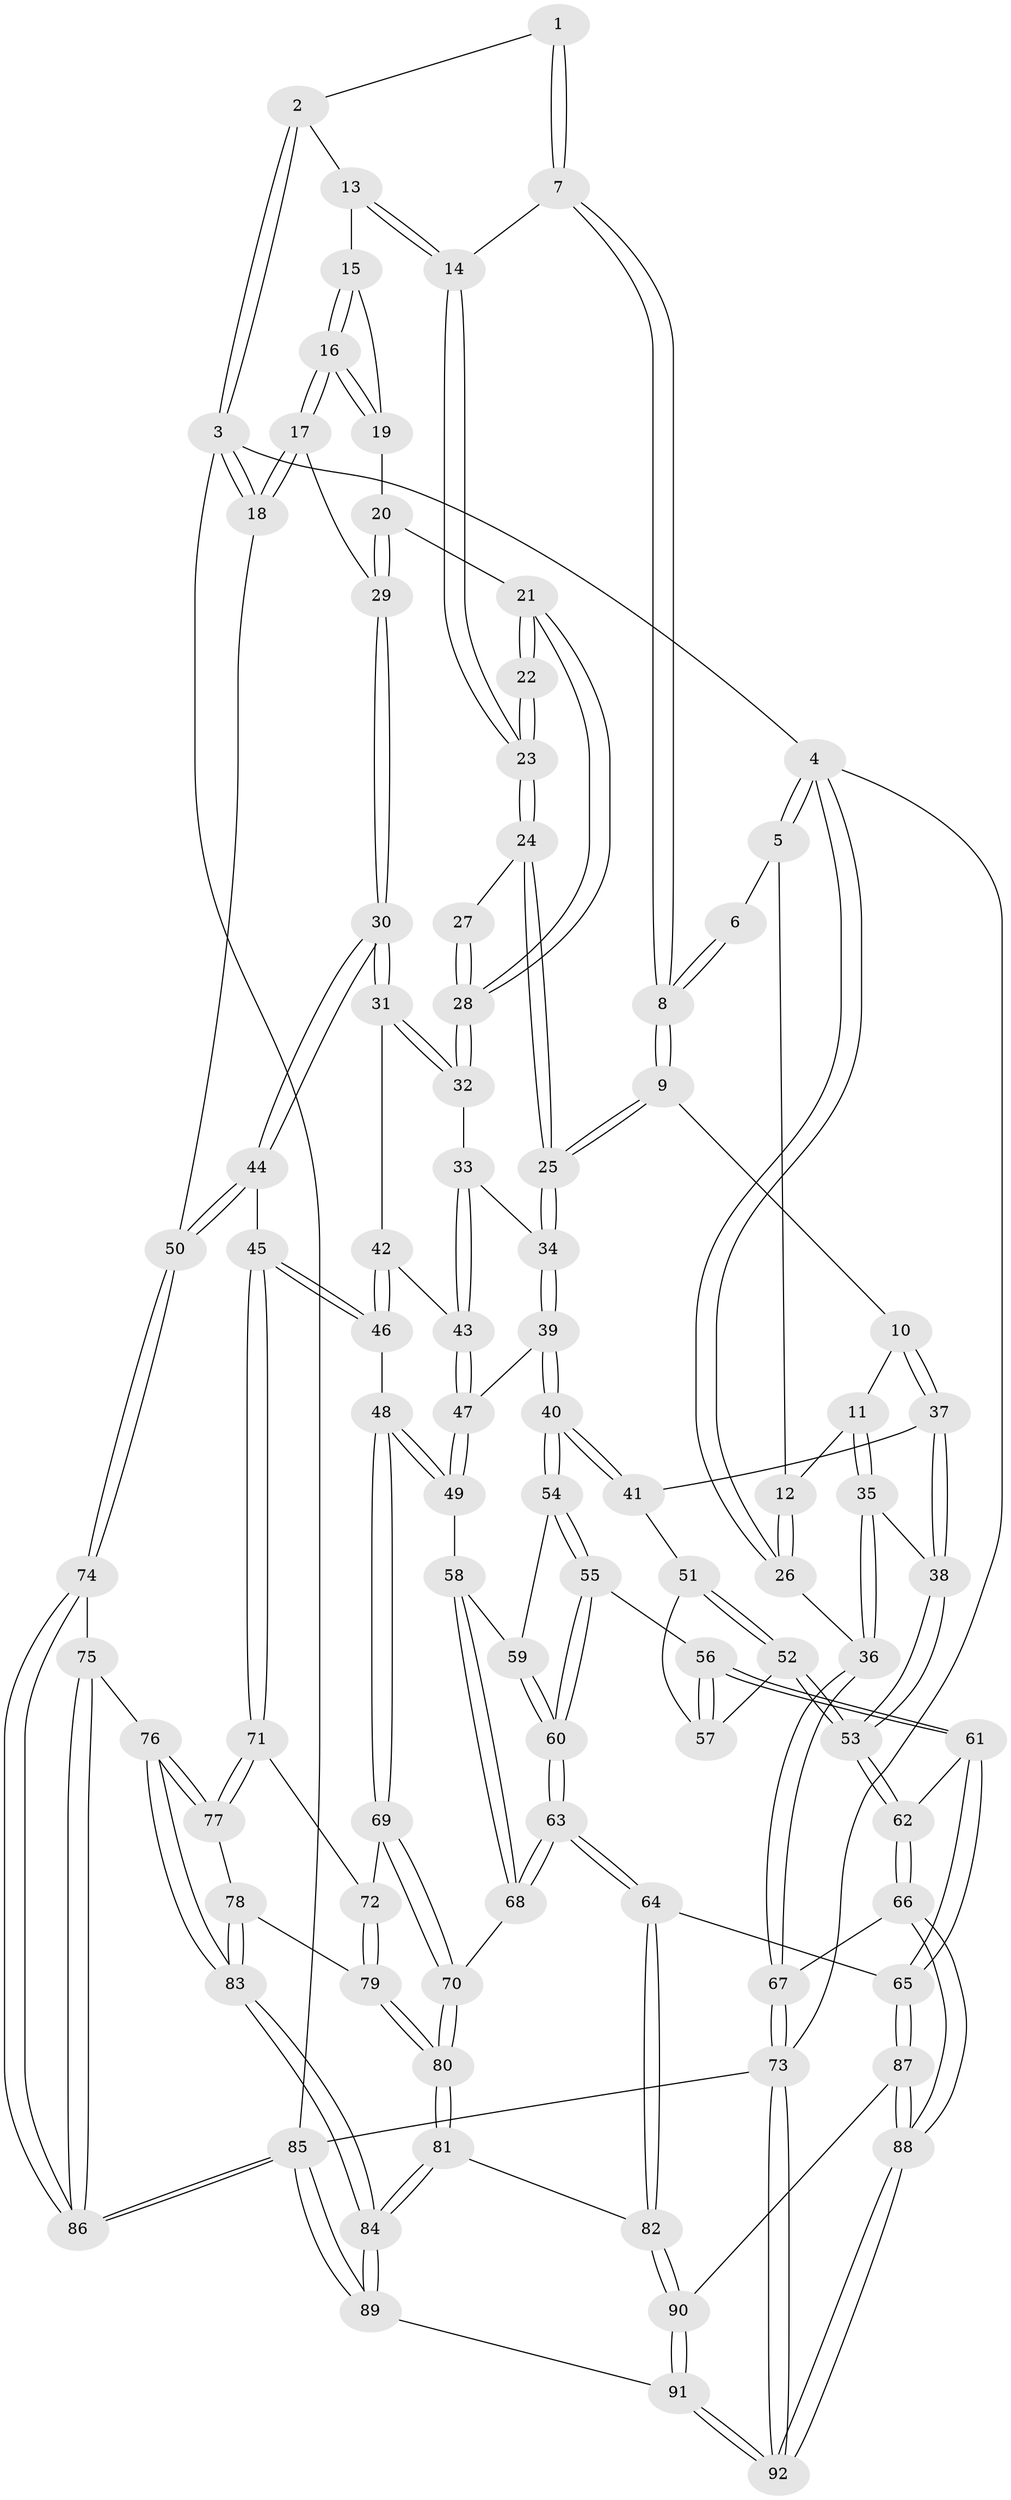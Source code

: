 // coarse degree distribution, {4: 0.12121212121212122, 3: 0.7424242424242424, 5: 0.045454545454545456, 2: 0.06060606060606061, 6: 0.030303030303030304}
// Generated by graph-tools (version 1.1) at 2025/54/03/04/25 22:54:42]
// undirected, 92 vertices, 227 edges
graph export_dot {
  node [color=gray90,style=filled];
  1 [pos="+0.42919160779875004+0"];
  2 [pos="+0.7364664306892107+0"];
  3 [pos="+1+0"];
  4 [pos="+0+0"];
  5 [pos="+0.05190593852897824+0"];
  6 [pos="+0.16069338524377966+0"];
  7 [pos="+0.4206882626626531+0.07388745411004526"];
  8 [pos="+0.3481673873688593+0.130736126222646"];
  9 [pos="+0.3416135997759817+0.1424051462857457"];
  10 [pos="+0.24325476349822656+0.18455787043736954"];
  11 [pos="+0.23485649077743645+0.18168695588567896"];
  12 [pos="+0.1834055675398214+0.13613720613167388"];
  13 [pos="+0.737875290030092+0"];
  14 [pos="+0.5121076347855155+0.08975525132021671"];
  15 [pos="+0.749624949110664+0"];
  16 [pos="+1+0.1681080293050934"];
  17 [pos="+1+0.17327816335652635"];
  18 [pos="+1+0.1793694735781289"];
  19 [pos="+0.7808607057832098+0.07429819892063239"];
  20 [pos="+0.7744962051844969+0.10016867330834509"];
  21 [pos="+0.7352602402310593+0.13128959548371116"];
  22 [pos="+0.7270604490680325+0.13300464503053272"];
  23 [pos="+0.5327176542166534+0.1334968217126294"];
  24 [pos="+0.5247945448046464+0.21798610108503316"];
  25 [pos="+0.4897044890584583+0.28514575685505933"];
  26 [pos="+0+0.2234711344475524"];
  27 [pos="+0.5874319266542642+0.20213563902339268"];
  28 [pos="+0.6646510068827247+0.2709241803326631"];
  29 [pos="+0.8458082629368638+0.251893438591408"];
  30 [pos="+0.8449080938111554+0.35008147363321374"];
  31 [pos="+0.7652455813881479+0.34401333208946727"];
  32 [pos="+0.6620285105278719+0.27776181440700215"];
  33 [pos="+0.6248034493598345+0.30565541047158834"];
  34 [pos="+0.49120843883246995+0.2948008258530817"];
  35 [pos="+0+0.4072076627629567"];
  36 [pos="+0+0.38291740489123055"];
  37 [pos="+0.2700761449101241+0.3059134079628589"];
  38 [pos="+0.10113803249792412+0.46695685973251755"];
  39 [pos="+0.4512203893762847+0.3804116414644084"];
  40 [pos="+0.44981025628430105+0.3817028836593909"];
  41 [pos="+0.3807286119145368+0.38681306608815264"];
  42 [pos="+0.694799275140179+0.381435103018061"];
  43 [pos="+0.6507145682055215+0.37919750732075874"];
  44 [pos="+0.912675969633071+0.4767314915648258"];
  45 [pos="+0.8337343400083664+0.5381793794058651"];
  46 [pos="+0.7555486914921106+0.5303241620932257"];
  47 [pos="+0.6208931013843731+0.44715873675171486"];
  48 [pos="+0.6729812866040428+0.5344972525817324"];
  49 [pos="+0.6590594197308222+0.5300902643226202"];
  50 [pos="+1+0.4906186045699881"];
  51 [pos="+0.372305945843069+0.3963056178499519"];
  52 [pos="+0.17008531014657088+0.4796521255197167"];
  53 [pos="+0.11407935734361198+0.48128137382105207"];
  54 [pos="+0.45993439897443694+0.44903946803197514"];
  55 [pos="+0.4111525328054484+0.5528094630307151"];
  56 [pos="+0.3308415870198559+0.5517431747712312"];
  57 [pos="+0.3192720394132613+0.521547852389936"];
  58 [pos="+0.5909883399416668+0.5579466409323849"];
  59 [pos="+0.5212116062385114+0.5276532710349551"];
  60 [pos="+0.4461249696647793+0.617839578306076"];
  61 [pos="+0.27413621501499874+0.6851295975627504"];
  62 [pos="+0.1672359673096984+0.666912886668562"];
  63 [pos="+0.4538494877989909+0.6968003370712437"];
  64 [pos="+0.444263615364238+0.7125733398861243"];
  65 [pos="+0.364781400021411+0.751578774753792"];
  66 [pos="+0.15015536905285126+0.6849126336119534"];
  67 [pos="+0+0.7094786929247806"];
  68 [pos="+0.5453943868245855+0.6510322274101045"];
  69 [pos="+0.6547482925995478+0.6886358040242226"];
  70 [pos="+0.6408235171669502+0.7009027632609808"];
  71 [pos="+0.8308683658503423+0.561950382968597"];
  72 [pos="+0.721413536908853+0.6889302106376973"];
  73 [pos="+0+1"];
  74 [pos="+1+0.49121192553509707"];
  75 [pos="+0.8861832951499122+0.7493153105049973"];
  76 [pos="+0.8855068275776985+0.7489766760943342"];
  77 [pos="+0.8427768598220766+0.6375421890770698"];
  78 [pos="+0.7544393111550421+0.7519530614104232"];
  79 [pos="+0.7437774179299245+0.7438439293416579"];
  80 [pos="+0.6350336998855504+0.7683771730712488"];
  81 [pos="+0.6093660349002947+0.8295178280188077"];
  82 [pos="+0.6086642738570869+0.8296310760004307"];
  83 [pos="+0.7832100688080851+0.8073132411539472"];
  84 [pos="+0.7438792299226481+0.9066100492129017"];
  85 [pos="+1+1"];
  86 [pos="+1+1"];
  87 [pos="+0.35641289856928643+0.8376831783792249"];
  88 [pos="+0.0766395803952778+0.99538241833088"];
  89 [pos="+0.8896231373300718+1"];
  90 [pos="+0.4646429952416418+0.9887757927434054"];
  91 [pos="+0.4783772570072024+1"];
  92 [pos="+0+1"];
  1 -- 2;
  1 -- 7;
  1 -- 7;
  2 -- 3;
  2 -- 3;
  2 -- 13;
  3 -- 4;
  3 -- 18;
  3 -- 18;
  3 -- 85;
  4 -- 5;
  4 -- 5;
  4 -- 26;
  4 -- 26;
  4 -- 73;
  5 -- 6;
  5 -- 12;
  6 -- 8;
  6 -- 8;
  7 -- 8;
  7 -- 8;
  7 -- 14;
  8 -- 9;
  8 -- 9;
  9 -- 10;
  9 -- 25;
  9 -- 25;
  10 -- 11;
  10 -- 37;
  10 -- 37;
  11 -- 12;
  11 -- 35;
  11 -- 35;
  12 -- 26;
  12 -- 26;
  13 -- 14;
  13 -- 14;
  13 -- 15;
  14 -- 23;
  14 -- 23;
  15 -- 16;
  15 -- 16;
  15 -- 19;
  16 -- 17;
  16 -- 17;
  16 -- 19;
  16 -- 19;
  17 -- 18;
  17 -- 18;
  17 -- 29;
  18 -- 50;
  19 -- 20;
  20 -- 21;
  20 -- 29;
  20 -- 29;
  21 -- 22;
  21 -- 22;
  21 -- 28;
  21 -- 28;
  22 -- 23;
  22 -- 23;
  23 -- 24;
  23 -- 24;
  24 -- 25;
  24 -- 25;
  24 -- 27;
  25 -- 34;
  25 -- 34;
  26 -- 36;
  27 -- 28;
  27 -- 28;
  28 -- 32;
  28 -- 32;
  29 -- 30;
  29 -- 30;
  30 -- 31;
  30 -- 31;
  30 -- 44;
  30 -- 44;
  31 -- 32;
  31 -- 32;
  31 -- 42;
  32 -- 33;
  33 -- 34;
  33 -- 43;
  33 -- 43;
  34 -- 39;
  34 -- 39;
  35 -- 36;
  35 -- 36;
  35 -- 38;
  36 -- 67;
  36 -- 67;
  37 -- 38;
  37 -- 38;
  37 -- 41;
  38 -- 53;
  38 -- 53;
  39 -- 40;
  39 -- 40;
  39 -- 47;
  40 -- 41;
  40 -- 41;
  40 -- 54;
  40 -- 54;
  41 -- 51;
  42 -- 43;
  42 -- 46;
  42 -- 46;
  43 -- 47;
  43 -- 47;
  44 -- 45;
  44 -- 50;
  44 -- 50;
  45 -- 46;
  45 -- 46;
  45 -- 71;
  45 -- 71;
  46 -- 48;
  47 -- 49;
  47 -- 49;
  48 -- 49;
  48 -- 49;
  48 -- 69;
  48 -- 69;
  49 -- 58;
  50 -- 74;
  50 -- 74;
  51 -- 52;
  51 -- 52;
  51 -- 57;
  52 -- 53;
  52 -- 53;
  52 -- 57;
  53 -- 62;
  53 -- 62;
  54 -- 55;
  54 -- 55;
  54 -- 59;
  55 -- 56;
  55 -- 60;
  55 -- 60;
  56 -- 57;
  56 -- 57;
  56 -- 61;
  56 -- 61;
  58 -- 59;
  58 -- 68;
  58 -- 68;
  59 -- 60;
  59 -- 60;
  60 -- 63;
  60 -- 63;
  61 -- 62;
  61 -- 65;
  61 -- 65;
  62 -- 66;
  62 -- 66;
  63 -- 64;
  63 -- 64;
  63 -- 68;
  63 -- 68;
  64 -- 65;
  64 -- 82;
  64 -- 82;
  65 -- 87;
  65 -- 87;
  66 -- 67;
  66 -- 88;
  66 -- 88;
  67 -- 73;
  67 -- 73;
  68 -- 70;
  69 -- 70;
  69 -- 70;
  69 -- 72;
  70 -- 80;
  70 -- 80;
  71 -- 72;
  71 -- 77;
  71 -- 77;
  72 -- 79;
  72 -- 79;
  73 -- 92;
  73 -- 92;
  73 -- 85;
  74 -- 75;
  74 -- 86;
  74 -- 86;
  75 -- 76;
  75 -- 86;
  75 -- 86;
  76 -- 77;
  76 -- 77;
  76 -- 83;
  76 -- 83;
  77 -- 78;
  78 -- 79;
  78 -- 83;
  78 -- 83;
  79 -- 80;
  79 -- 80;
  80 -- 81;
  80 -- 81;
  81 -- 82;
  81 -- 84;
  81 -- 84;
  82 -- 90;
  82 -- 90;
  83 -- 84;
  83 -- 84;
  84 -- 89;
  84 -- 89;
  85 -- 86;
  85 -- 86;
  85 -- 89;
  85 -- 89;
  87 -- 88;
  87 -- 88;
  87 -- 90;
  88 -- 92;
  88 -- 92;
  89 -- 91;
  90 -- 91;
  90 -- 91;
  91 -- 92;
  91 -- 92;
}
